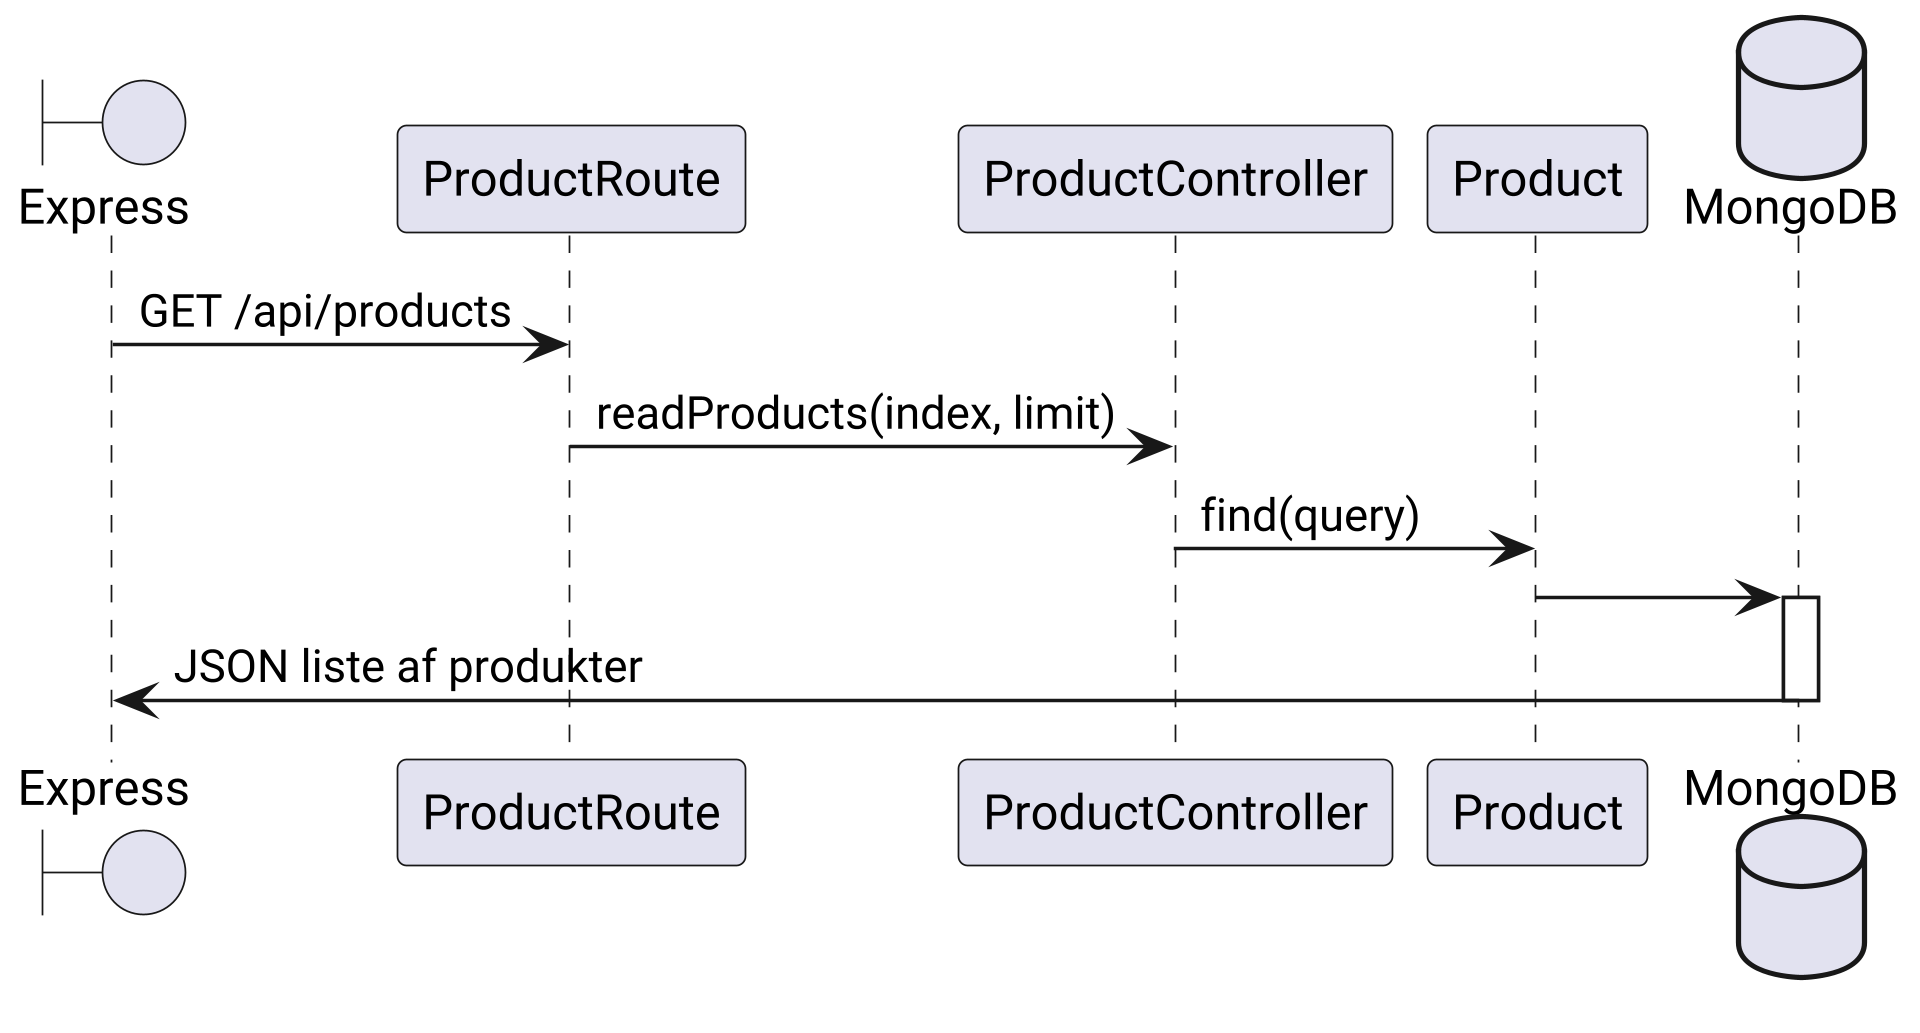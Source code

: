 @startuml sequence diagram
scale 1920*1080
skinparam defaultFontName "Roboto"

boundary Express
participant ProductRoute
participant ProductController
participant Product
database MongoDB

Express -> ProductRoute: GET /api/products
ProductRoute -> ProductController: readProducts(index, limit)
ProductController -> Product: find(query)
Product -> MongoDB
activate MongoDB
Express <- MongoDB: JSON liste af produkter
deactivate MongoDB
@enduml